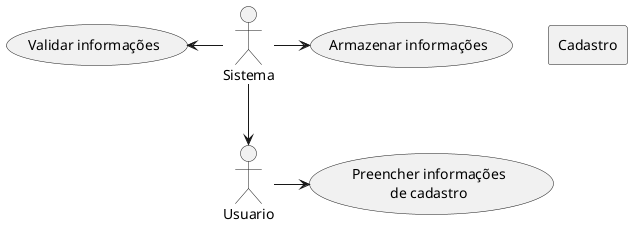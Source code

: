 @startuml cadastro
skinparam Style strictuml

(Preencher informações\nde cadastro) as preencher
(Armazenar informações) as armazenar 
(Validar informações) as confirm

:Usuario: as user
:Sistema:  as sist

rectangle Cadastro{
    sist -left-> confirm
    sist ->armazenar
    sist --> user 
    user -right-> preencher
}
@enduml